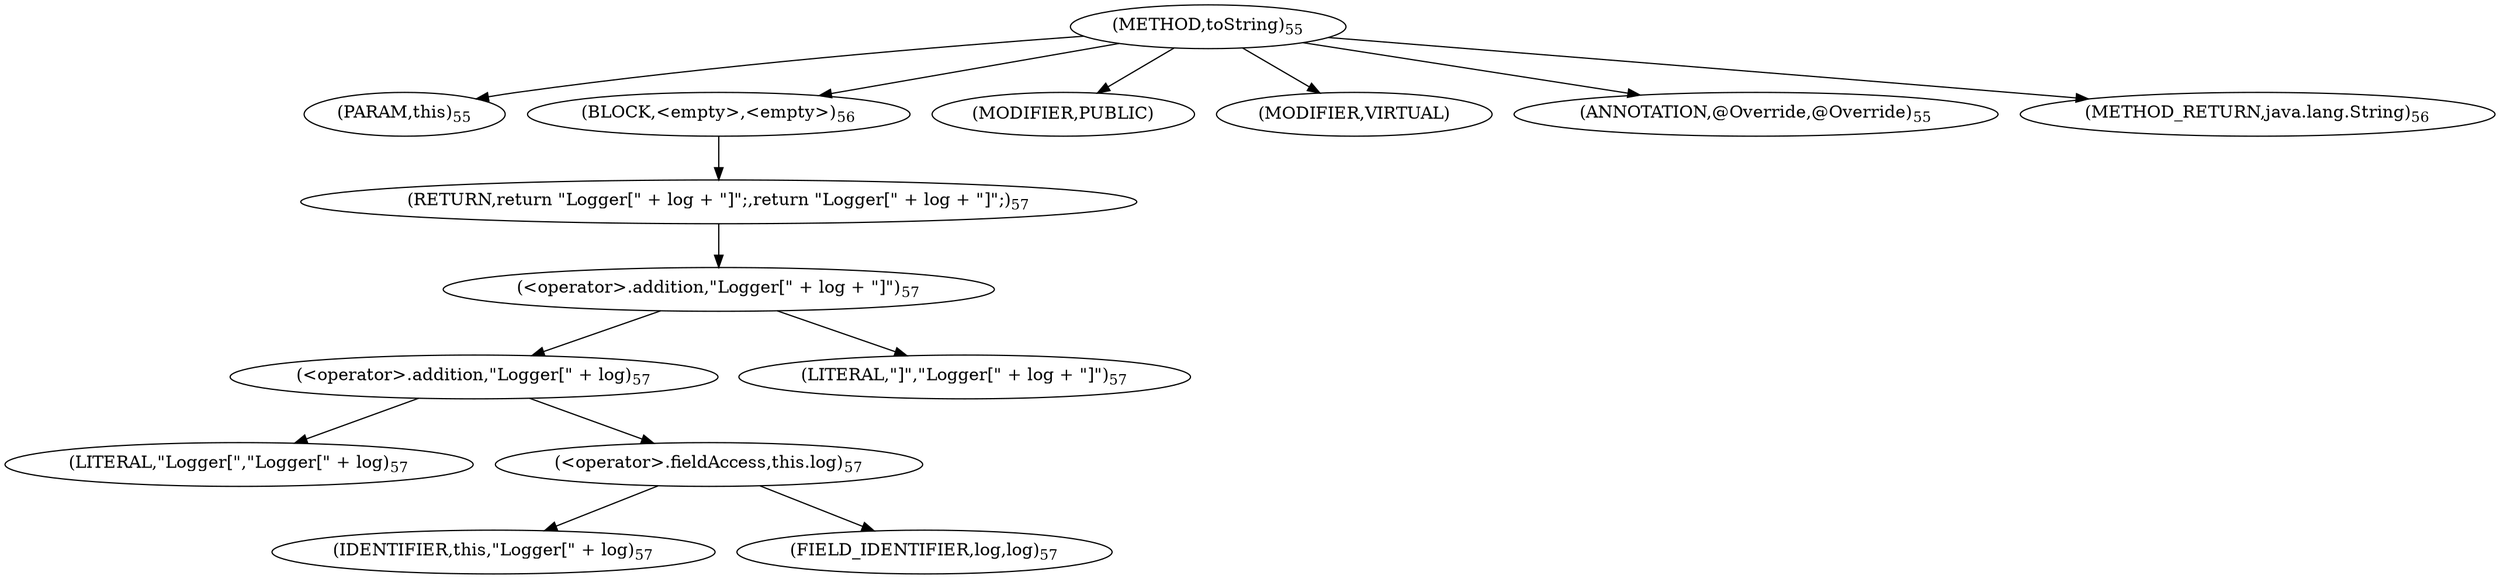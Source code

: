digraph "toString" {  
"110" [label = <(METHOD,toString)<SUB>55</SUB>> ]
"111" [label = <(PARAM,this)<SUB>55</SUB>> ]
"112" [label = <(BLOCK,&lt;empty&gt;,&lt;empty&gt;)<SUB>56</SUB>> ]
"113" [label = <(RETURN,return &quot;Logger[&quot; + log + &quot;]&quot;;,return &quot;Logger[&quot; + log + &quot;]&quot;;)<SUB>57</SUB>> ]
"114" [label = <(&lt;operator&gt;.addition,&quot;Logger[&quot; + log + &quot;]&quot;)<SUB>57</SUB>> ]
"115" [label = <(&lt;operator&gt;.addition,&quot;Logger[&quot; + log)<SUB>57</SUB>> ]
"116" [label = <(LITERAL,&quot;Logger[&quot;,&quot;Logger[&quot; + log)<SUB>57</SUB>> ]
"117" [label = <(&lt;operator&gt;.fieldAccess,this.log)<SUB>57</SUB>> ]
"118" [label = <(IDENTIFIER,this,&quot;Logger[&quot; + log)<SUB>57</SUB>> ]
"119" [label = <(FIELD_IDENTIFIER,log,log)<SUB>57</SUB>> ]
"120" [label = <(LITERAL,&quot;]&quot;,&quot;Logger[&quot; + log + &quot;]&quot;)<SUB>57</SUB>> ]
"121" [label = <(MODIFIER,PUBLIC)> ]
"122" [label = <(MODIFIER,VIRTUAL)> ]
"123" [label = <(ANNOTATION,@Override,@Override)<SUB>55</SUB>> ]
"124" [label = <(METHOD_RETURN,java.lang.String)<SUB>56</SUB>> ]
  "110" -> "111" 
  "110" -> "112" 
  "110" -> "121" 
  "110" -> "122" 
  "110" -> "123" 
  "110" -> "124" 
  "112" -> "113" 
  "113" -> "114" 
  "114" -> "115" 
  "114" -> "120" 
  "115" -> "116" 
  "115" -> "117" 
  "117" -> "118" 
  "117" -> "119" 
}
